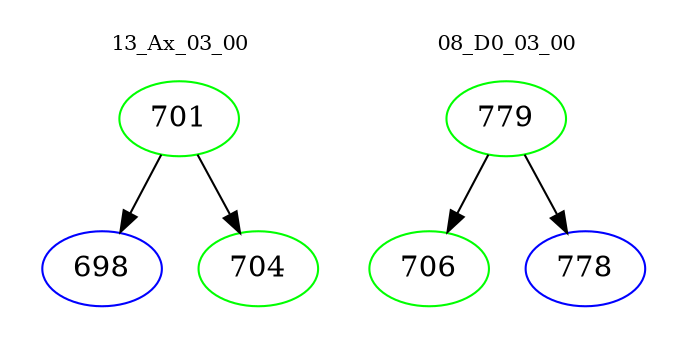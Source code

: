digraph{
subgraph cluster_0 {
color = white
label = "13_Ax_03_00";
fontsize=10;
T0_701 [label="701", color="green"]
T0_701 -> T0_698 [color="black"]
T0_698 [label="698", color="blue"]
T0_701 -> T0_704 [color="black"]
T0_704 [label="704", color="green"]
}
subgraph cluster_1 {
color = white
label = "08_D0_03_00";
fontsize=10;
T1_779 [label="779", color="green"]
T1_779 -> T1_706 [color="black"]
T1_706 [label="706", color="green"]
T1_779 -> T1_778 [color="black"]
T1_778 [label="778", color="blue"]
}
}
